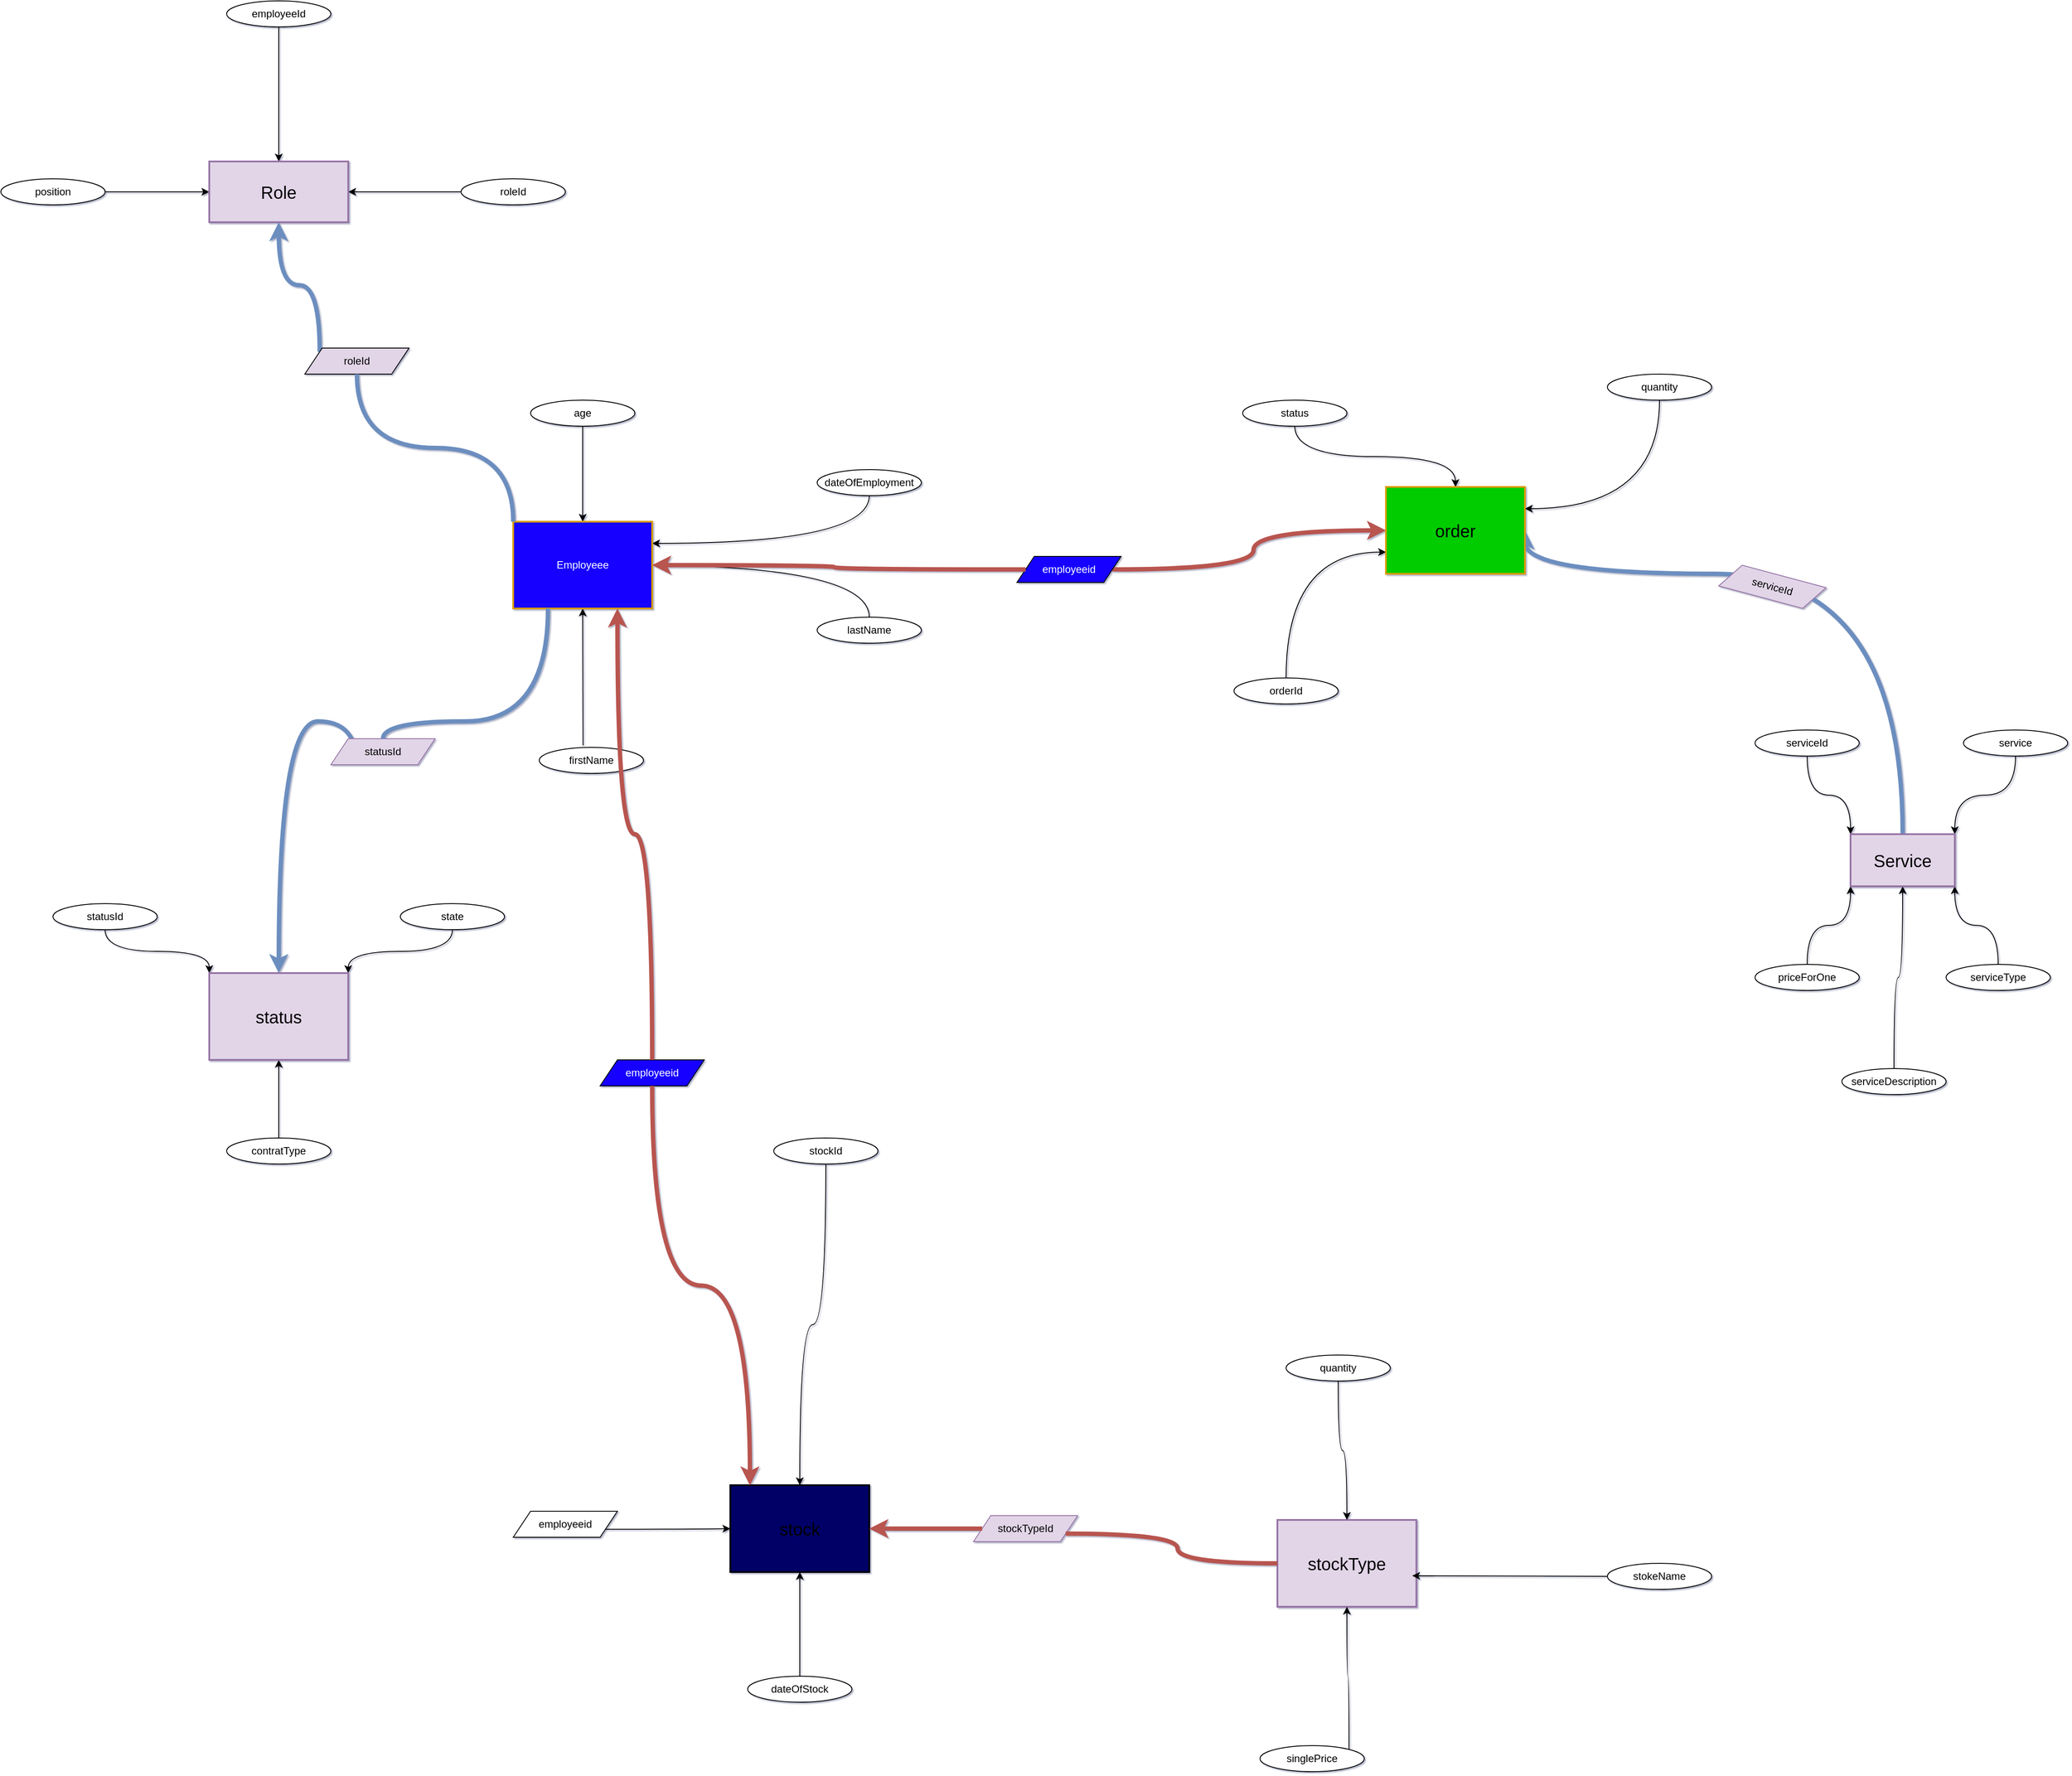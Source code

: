 <mxfile version="16.5.1" type="device"><diagram id="R2lEEEUBdFMjLlhIrx00" name="Page-1"><mxGraphModel dx="3816" dy="2954" grid="1" gridSize="10" guides="1" tooltips="1" connect="1" arrows="1" fold="1" page="1" pageScale="1" pageWidth="850" pageHeight="1100" math="0" shadow="1" extFonts="Permanent Marker^https://fonts.googleapis.com/css?family=Permanent+Marker"><root><mxCell id="0"/><mxCell id="1" parent="0"/><mxCell id="qoRsgtPhFqrDKHHrpMI9-13" style="edgeStyle=orthogonalEdgeStyle;rounded=0;orthogonalLoop=1;jettySize=auto;html=1;entryX=0.5;entryY=0;entryDx=0;entryDy=0;curved=1;startArrow=classic;startFill=1;endArrow=none;endFill=0;" parent="1" target="qoRsgtPhFqrDKHHrpMI9-11" edge="1"><mxGeometry relative="1" as="geometry"><mxPoint x="330.0" y="80.0" as="sourcePoint"/></mxGeometry></mxCell><mxCell id="qoRsgtPhFqrDKHHrpMI9-14" style="edgeStyle=orthogonalEdgeStyle;orthogonalLoop=1;jettySize=auto;html=1;entryX=0.42;entryY=-0.073;entryDx=0;entryDy=0;entryPerimeter=0;curved=1;startArrow=classic;startFill=1;endArrow=none;endFill=0;exitX=0.5;exitY=1;exitDx=0;exitDy=0;" parent="1" source="qoRsgtPhFqrDKHHrpMI9-35" target="qoRsgtPhFqrDKHHrpMI9-4" edge="1"><mxGeometry relative="1" as="geometry"><mxPoint x="270" y="120" as="sourcePoint"/></mxGeometry></mxCell><mxCell id="qoRsgtPhFqrDKHHrpMI9-16" style="edgeStyle=orthogonalEdgeStyle;orthogonalLoop=1;jettySize=auto;html=1;entryX=0.5;entryY=1;entryDx=0;entryDy=0;curved=1;startArrow=classic;startFill=1;endArrow=none;endFill=0;exitX=0.5;exitY=0;exitDx=0;exitDy=0;" parent="1" source="qoRsgtPhFqrDKHHrpMI9-35" target="qoRsgtPhFqrDKHHrpMI9-15" edge="1"><mxGeometry relative="1" as="geometry"><mxPoint x="270" y="40" as="sourcePoint"/></mxGeometry></mxCell><mxCell id="qoRsgtPhFqrDKHHrpMI9-18" style="edgeStyle=orthogonalEdgeStyle;orthogonalLoop=1;jettySize=auto;html=1;exitX=1;exitY=0.25;exitDx=0;exitDy=0;curved=1;startArrow=classic;startFill=1;endArrow=none;endFill=0;" parent="1" source="qoRsgtPhFqrDKHHrpMI9-35" target="qoRsgtPhFqrDKHHrpMI9-17" edge="1"><mxGeometry relative="1" as="geometry"><mxPoint x="330.0" y="40" as="sourcePoint"/></mxGeometry></mxCell><mxCell id="qoRsgtPhFqrDKHHrpMI9-4" value="firstName" style="ellipse;whiteSpace=wrap;html=1;fontFamily=Helvetica;fontSize=12;fontColor=rgb(0, 0, 0);align=center;strokeColor=rgb(0, 0, 0);fillColor=rgb(255, 255, 255);" parent="1" vertex="1"><mxGeometry x="220" y="290" width="120" height="30" as="geometry"/></mxCell><mxCell id="qoRsgtPhFqrDKHHrpMI9-11" value="lastName" style="ellipse;whiteSpace=wrap;html=1;fontFamily=Helvetica;fontSize=12;fontColor=rgb(0, 0, 0);align=center;strokeColor=rgb(0, 0, 0);fillColor=rgb(255, 255, 255);" parent="1" vertex="1"><mxGeometry x="540" y="140" width="120" height="30" as="geometry"/></mxCell><mxCell id="qoRsgtPhFqrDKHHrpMI9-15" value="age" style="ellipse;whiteSpace=wrap;html=1;fontFamily=Helvetica;fontSize=12;fontColor=rgb(0, 0, 0);align=center;strokeColor=rgb(0, 0, 0);fillColor=rgb(255, 255, 255);" parent="1" vertex="1"><mxGeometry x="210" y="-110" width="120" height="30" as="geometry"/></mxCell><mxCell id="qoRsgtPhFqrDKHHrpMI9-17" value="dateOfEmployment" style="ellipse;whiteSpace=wrap;html=1;fontFamily=Helvetica;fontSize=12;fontColor=rgb(0, 0, 0);align=center;strokeColor=rgb(0, 0, 0);fillColor=rgb(255, 255, 255);" parent="1" vertex="1"><mxGeometry x="540" y="-30" width="120" height="30" as="geometry"/></mxCell><mxCell id="qoRsgtPhFqrDKHHrpMI9-77" style="edgeStyle=orthogonalEdgeStyle;curved=1;orthogonalLoop=1;jettySize=auto;html=1;exitX=0.25;exitY=1;exitDx=0;exitDy=0;entryX=0.5;entryY=0;entryDx=0;entryDy=0;fontSize=20;strokeWidth=5;fillColor=#dae8fc;strokeColor=#6c8ebf;startArrow=none;" parent="1" source="qoRsgtPhFqrDKHHrpMI9-28" target="qoRsgtPhFqrDKHHrpMI9-67" edge="1"><mxGeometry relative="1" as="geometry"><Array as="points"><mxPoint x="-80" y="260"/></Array></mxGeometry></mxCell><mxCell id="qoRsgtPhFqrDKHHrpMI9-78" style="edgeStyle=orthogonalEdgeStyle;curved=1;orthogonalLoop=1;jettySize=auto;html=1;exitX=1;exitY=0.5;exitDx=0;exitDy=0;entryX=0;entryY=0.5;entryDx=0;entryDy=0;fontSize=20;strokeWidth=5;startArrow=none;startFill=1;fillColor=#f8cecc;strokeColor=#b85450;" parent="1" source="qoRsgtPhFqrDKHHrpMI9-40" target="qoRsgtPhFqrDKHHrpMI9-37" edge="1"><mxGeometry relative="1" as="geometry"/></mxCell><mxCell id="qoRsgtPhFqrDKHHrpMI9-79" style="edgeStyle=orthogonalEdgeStyle;curved=1;orthogonalLoop=1;jettySize=auto;html=1;exitX=0;exitY=0;exitDx=0;exitDy=0;entryX=0.5;entryY=1;entryDx=0;entryDy=0;fontSize=20;startArrow=none;startFill=0;strokeWidth=5;fillColor=#dae8fc;strokeColor=#6c8ebf;" parent="1" source="qoRsgtPhFqrDKHHrpMI9-19" target="qoRsgtPhFqrDKHHrpMI9-54" edge="1"><mxGeometry relative="1" as="geometry"/></mxCell><mxCell id="qoRsgtPhFqrDKHHrpMI9-35" value="Employeee" style="rounded=0;whiteSpace=wrap;html=1;sketch=0;strokeWidth=2;fillColor=#1900FF;strokeColor=#d79b00;fontColor=#FFFFFF;" parent="1" vertex="1"><mxGeometry x="190" y="30" width="160" height="100" as="geometry"/></mxCell><mxCell id="qoRsgtPhFqrDKHHrpMI9-45" style="edgeStyle=orthogonalEdgeStyle;curved=1;orthogonalLoop=1;jettySize=auto;html=1;exitX=0.5;exitY=0;exitDx=0;exitDy=0;entryX=0.5;entryY=1;entryDx=0;entryDy=0;fontSize=20;startArrow=classic;startFill=1;endArrow=none;endFill=0;" parent="1" source="qoRsgtPhFqrDKHHrpMI9-37" target="qoRsgtPhFqrDKHHrpMI9-43" edge="1"><mxGeometry relative="1" as="geometry"/></mxCell><mxCell id="qoRsgtPhFqrDKHHrpMI9-50" style="edgeStyle=orthogonalEdgeStyle;curved=1;orthogonalLoop=1;jettySize=auto;html=1;exitX=0;exitY=0.75;exitDx=0;exitDy=0;entryX=0.5;entryY=0;entryDx=0;entryDy=0;fontSize=20;startArrow=classic;startFill=1;endArrow=none;endFill=0;" parent="1" source="qoRsgtPhFqrDKHHrpMI9-37" target="qoRsgtPhFqrDKHHrpMI9-39" edge="1"><mxGeometry relative="1" as="geometry"/></mxCell><mxCell id="qoRsgtPhFqrDKHHrpMI9-52" style="edgeStyle=orthogonalEdgeStyle;curved=1;orthogonalLoop=1;jettySize=auto;html=1;exitX=1;exitY=0.25;exitDx=0;exitDy=0;entryX=0.5;entryY=1;entryDx=0;entryDy=0;fontSize=20;startArrow=classic;startFill=1;endArrow=none;endFill=0;" parent="1" source="qoRsgtPhFqrDKHHrpMI9-37" target="qoRsgtPhFqrDKHHrpMI9-42" edge="1"><mxGeometry relative="1" as="geometry"/></mxCell><mxCell id="b4JqlEsssLzP_XyscIdn-17" style="edgeStyle=orthogonalEdgeStyle;curved=1;rounded=0;orthogonalLoop=1;jettySize=auto;html=1;exitX=1;exitY=0.5;exitDx=0;exitDy=0;fontSize=20;fontColor=#000000;strokeWidth=5;fillColor=#dae8fc;strokeColor=#6c8ebf;startArrow=classic;startFill=1;endArrow=none;endFill=0;" parent="1" source="qoRsgtPhFqrDKHHrpMI9-37" target="b4JqlEsssLzP_XyscIdn-4" edge="1"><mxGeometry relative="1" as="geometry"><Array as="points"><mxPoint x="1355" y="90"/><mxPoint x="1790" y="90"/></Array></mxGeometry></mxCell><mxCell id="qoRsgtPhFqrDKHHrpMI9-37" value="&lt;font style=&quot;font-size: 20px&quot;&gt;order&lt;/font&gt;" style="rounded=0;whiteSpace=wrap;html=1;sketch=0;strokeWidth=2;fillColor=#00CC00;strokeColor=#d79b00;glass=0;" parent="1" vertex="1"><mxGeometry x="1195" y="-10" width="160" height="100" as="geometry"/></mxCell><mxCell id="qoRsgtPhFqrDKHHrpMI9-39" value="orderId" style="ellipse;whiteSpace=wrap;html=1;fontFamily=Helvetica;fontSize=12;fontColor=rgb(0, 0, 0);align=center;strokeColor=rgb(0, 0, 0);fillColor=rgb(255, 255, 255);" parent="1" vertex="1"><mxGeometry x="1020" y="210" width="120" height="30" as="geometry"/></mxCell><mxCell id="qoRsgtPhFqrDKHHrpMI9-41" value="serviceId" style="shape=parallelogram;perimeter=parallelogramPerimeter;whiteSpace=wrap;html=1;fixedSize=1;fontFamily=Helvetica;fontSize=12;align=center;strokeColor=#9673a6;fillColor=#e1d5e7;rotation=15;" parent="1" vertex="1"><mxGeometry x="1580" y="90" width="120" height="30" as="geometry"/></mxCell><mxCell id="qoRsgtPhFqrDKHHrpMI9-42" value="quantity" style="ellipse;whiteSpace=wrap;html=1;fontFamily=Helvetica;fontSize=12;fontColor=rgb(0, 0, 0);align=center;strokeColor=rgb(0, 0, 0);fillColor=rgb(255, 255, 255);" parent="1" vertex="1"><mxGeometry x="1450" y="-140" width="120" height="30" as="geometry"/></mxCell><mxCell id="qoRsgtPhFqrDKHHrpMI9-43" value="status" style="ellipse;whiteSpace=wrap;html=1;fontFamily=Helvetica;fontSize=12;fontColor=rgb(0, 0, 0);align=center;strokeColor=rgb(0, 0, 0);fillColor=rgb(255, 255, 255);" parent="1" vertex="1"><mxGeometry x="1030" y="-110" width="120" height="30" as="geometry"/></mxCell><mxCell id="qoRsgtPhFqrDKHHrpMI9-59" style="edgeStyle=orthogonalEdgeStyle;curved=1;orthogonalLoop=1;jettySize=auto;html=1;exitX=0;exitY=0.5;exitDx=0;exitDy=0;entryX=1;entryY=0.5;entryDx=0;entryDy=0;fontSize=20;endArrow=none;endFill=0;startArrow=classic;startFill=1;" parent="1" source="qoRsgtPhFqrDKHHrpMI9-54" target="qoRsgtPhFqrDKHHrpMI9-56" edge="1"><mxGeometry relative="1" as="geometry"/></mxCell><mxCell id="qoRsgtPhFqrDKHHrpMI9-60" style="edgeStyle=orthogonalEdgeStyle;curved=1;orthogonalLoop=1;jettySize=auto;html=1;exitX=1;exitY=0.5;exitDx=0;exitDy=0;fontSize=20;endArrow=none;endFill=0;startArrow=classic;startFill=1;" parent="1" source="qoRsgtPhFqrDKHHrpMI9-54" target="qoRsgtPhFqrDKHHrpMI9-55" edge="1"><mxGeometry relative="1" as="geometry"/></mxCell><mxCell id="qoRsgtPhFqrDKHHrpMI9-62" style="edgeStyle=orthogonalEdgeStyle;curved=1;orthogonalLoop=1;jettySize=auto;html=1;exitX=0.5;exitY=0;exitDx=0;exitDy=0;fontSize=20;endArrow=none;endFill=0;startArrow=classic;startFill=1;" parent="1" source="qoRsgtPhFqrDKHHrpMI9-54" target="qoRsgtPhFqrDKHHrpMI9-61" edge="1"><mxGeometry relative="1" as="geometry"/></mxCell><mxCell id="qoRsgtPhFqrDKHHrpMI9-54" value="&lt;span style=&quot;font-size: 20px&quot;&gt;Role&lt;/span&gt;" style="rounded=0;whiteSpace=wrap;html=1;sketch=0;strokeWidth=2;fillColor=#E1D5E7;strokeColor=#9673a6;glass=0;" parent="1" vertex="1"><mxGeometry x="-160" y="-385" width="160" height="70" as="geometry"/></mxCell><mxCell id="qoRsgtPhFqrDKHHrpMI9-55" value="roleId" style="ellipse;whiteSpace=wrap;html=1;fontFamily=Helvetica;fontSize=12;fontColor=rgb(0, 0, 0);align=center;strokeColor=rgb(0, 0, 0);fillColor=rgb(255, 255, 255);" parent="1" vertex="1"><mxGeometry x="130" y="-365" width="120" height="30" as="geometry"/></mxCell><mxCell id="qoRsgtPhFqrDKHHrpMI9-56" value="position" style="ellipse;whiteSpace=wrap;html=1;fontFamily=Helvetica;fontSize=12;fontColor=rgb(0, 0, 0);align=center;strokeColor=rgb(0, 0, 0);fillColor=rgb(255, 255, 255);" parent="1" vertex="1"><mxGeometry x="-400" y="-365" width="120" height="30" as="geometry"/></mxCell><mxCell id="qoRsgtPhFqrDKHHrpMI9-61" value="employeeId" style="ellipse;whiteSpace=wrap;html=1;fontFamily=Helvetica;fontSize=12;fontColor=rgb(0, 0, 0);align=center;strokeColor=rgb(0, 0, 0);fillColor=rgb(255, 255, 255);" parent="1" vertex="1"><mxGeometry x="-140" y="-570" width="120" height="30" as="geometry"/></mxCell><mxCell id="qoRsgtPhFqrDKHHrpMI9-73" style="edgeStyle=orthogonalEdgeStyle;curved=1;orthogonalLoop=1;jettySize=auto;html=1;exitX=1;exitY=0;exitDx=0;exitDy=0;entryX=0.5;entryY=1;entryDx=0;entryDy=0;fontSize=20;strokeWidth=1;endArrow=none;endFill=0;startArrow=classic;startFill=1;" parent="1" source="qoRsgtPhFqrDKHHrpMI9-67" target="qoRsgtPhFqrDKHHrpMI9-69" edge="1"><mxGeometry relative="1" as="geometry"/></mxCell><mxCell id="qoRsgtPhFqrDKHHrpMI9-75" style="edgeStyle=orthogonalEdgeStyle;curved=1;orthogonalLoop=1;jettySize=auto;html=1;exitX=0;exitY=0;exitDx=0;exitDy=0;entryX=0.5;entryY=1;entryDx=0;entryDy=0;fontSize=20;strokeWidth=1;endArrow=none;endFill=0;startArrow=classic;startFill=1;" parent="1" source="qoRsgtPhFqrDKHHrpMI9-67" target="qoRsgtPhFqrDKHHrpMI9-68" edge="1"><mxGeometry relative="1" as="geometry"/></mxCell><mxCell id="qoRsgtPhFqrDKHHrpMI9-76" style="edgeStyle=orthogonalEdgeStyle;curved=1;orthogonalLoop=1;jettySize=auto;html=1;exitX=0.5;exitY=1;exitDx=0;exitDy=0;entryX=0.5;entryY=0;entryDx=0;entryDy=0;fontSize=20;strokeWidth=1;endArrow=none;endFill=0;startArrow=classic;startFill=1;" parent="1" source="qoRsgtPhFqrDKHHrpMI9-67" target="qoRsgtPhFqrDKHHrpMI9-70" edge="1"><mxGeometry relative="1" as="geometry"/></mxCell><mxCell id="qoRsgtPhFqrDKHHrpMI9-67" value="&lt;span style=&quot;font-size: 20px&quot;&gt;status&lt;/span&gt;" style="rounded=0;whiteSpace=wrap;html=1;sketch=0;strokeWidth=2;fillColor=#e1d5e7;strokeColor=#9673a6;glass=0;" parent="1" vertex="1"><mxGeometry x="-160" y="550" width="160" height="100" as="geometry"/></mxCell><mxCell id="qoRsgtPhFqrDKHHrpMI9-68" value="statusId" style="ellipse;whiteSpace=wrap;html=1;fontFamily=Helvetica;fontSize=12;fontColor=rgb(0, 0, 0);align=center;strokeColor=rgb(0, 0, 0);fillColor=rgb(255, 255, 255);" parent="1" vertex="1"><mxGeometry x="-340" y="470" width="120" height="30" as="geometry"/></mxCell><mxCell id="qoRsgtPhFqrDKHHrpMI9-69" value="state" style="ellipse;whiteSpace=wrap;html=1;fontFamily=Helvetica;fontSize=12;fontColor=rgb(0, 0, 0);align=center;strokeColor=rgb(0, 0, 0);fillColor=rgb(255, 255, 255);" parent="1" vertex="1"><mxGeometry x="60" y="470" width="120" height="30" as="geometry"/></mxCell><mxCell id="qoRsgtPhFqrDKHHrpMI9-70" value="contratType" style="ellipse;whiteSpace=wrap;html=1;fontFamily=Helvetica;fontSize=12;fontColor=rgb(0, 0, 0);align=center;strokeColor=rgb(0, 0, 0);fillColor=rgb(255, 255, 255);" parent="1" vertex="1"><mxGeometry x="-140" y="740" width="120" height="30" as="geometry"/></mxCell><mxCell id="b4JqlEsssLzP_XyscIdn-10" style="edgeStyle=orthogonalEdgeStyle;rounded=0;orthogonalLoop=1;jettySize=auto;html=1;exitX=1;exitY=0;exitDx=0;exitDy=0;entryX=0.5;entryY=1;entryDx=0;entryDy=0;fontSize=20;fontColor=#000000;curved=1;startArrow=classic;startFill=1;endArrow=none;endFill=0;" parent="1" source="b4JqlEsssLzP_XyscIdn-4" target="b4JqlEsssLzP_XyscIdn-6" edge="1"><mxGeometry relative="1" as="geometry"/></mxCell><mxCell id="b4JqlEsssLzP_XyscIdn-11" style="edgeStyle=orthogonalEdgeStyle;curved=1;rounded=0;orthogonalLoop=1;jettySize=auto;html=1;exitX=0;exitY=0;exitDx=0;exitDy=0;entryX=0.5;entryY=1;entryDx=0;entryDy=0;fontSize=20;fontColor=#000000;startArrow=classic;startFill=1;endArrow=none;endFill=0;" parent="1" source="b4JqlEsssLzP_XyscIdn-4" target="b4JqlEsssLzP_XyscIdn-5" edge="1"><mxGeometry relative="1" as="geometry"/></mxCell><mxCell id="b4JqlEsssLzP_XyscIdn-12" style="edgeStyle=orthogonalEdgeStyle;curved=1;rounded=0;orthogonalLoop=1;jettySize=auto;html=1;exitX=1;exitY=1;exitDx=0;exitDy=0;fontSize=20;fontColor=#000000;startArrow=classic;startFill=1;endArrow=none;endFill=0;" parent="1" source="b4JqlEsssLzP_XyscIdn-4" target="b4JqlEsssLzP_XyscIdn-7" edge="1"><mxGeometry relative="1" as="geometry"/></mxCell><mxCell id="b4JqlEsssLzP_XyscIdn-13" style="edgeStyle=orthogonalEdgeStyle;curved=1;rounded=0;orthogonalLoop=1;jettySize=auto;html=1;exitX=0;exitY=1;exitDx=0;exitDy=0;entryX=0.5;entryY=0;entryDx=0;entryDy=0;fontSize=20;fontColor=#000000;startArrow=classic;startFill=1;endArrow=none;endFill=0;" parent="1" source="b4JqlEsssLzP_XyscIdn-4" target="b4JqlEsssLzP_XyscIdn-8" edge="1"><mxGeometry relative="1" as="geometry"/></mxCell><mxCell id="b4JqlEsssLzP_XyscIdn-21" style="edgeStyle=orthogonalEdgeStyle;curved=1;rounded=0;orthogonalLoop=1;jettySize=auto;html=1;exitX=0.5;exitY=1;exitDx=0;exitDy=0;entryX=0.5;entryY=0;entryDx=0;entryDy=0;fontSize=20;fontColor=#000000;startArrow=classic;startFill=1;endArrow=none;endFill=0;strokeWidth=1;" parent="1" source="b4JqlEsssLzP_XyscIdn-4" target="b4JqlEsssLzP_XyscIdn-14" edge="1"><mxGeometry relative="1" as="geometry"/></mxCell><mxCell id="b4JqlEsssLzP_XyscIdn-4" value="&lt;font style=&quot;font-size: 20px&quot;&gt;Service&lt;/font&gt;" style="rounded=0;whiteSpace=wrap;html=1;sketch=0;strokeWidth=2;fillColor=#e1d5e7;strokeColor=#9673a6;" parent="1" vertex="1"><mxGeometry x="1730" y="390" width="120" height="60" as="geometry"/></mxCell><mxCell id="b4JqlEsssLzP_XyscIdn-5" value="serviceId" style="ellipse;whiteSpace=wrap;html=1;fontFamily=Helvetica;fontSize=12;fontColor=rgb(0, 0, 0);align=center;strokeColor=rgb(0, 0, 0);fillColor=rgb(255, 255, 255);" parent="1" vertex="1"><mxGeometry x="1620" y="270" width="120" height="30" as="geometry"/></mxCell><mxCell id="b4JqlEsssLzP_XyscIdn-6" value="service" style="ellipse;whiteSpace=wrap;html=1;fontFamily=Helvetica;fontSize=12;fontColor=rgb(0, 0, 0);align=center;strokeColor=rgb(0, 0, 0);fillColor=rgb(255, 255, 255);" parent="1" vertex="1"><mxGeometry x="1860" y="270" width="120" height="30" as="geometry"/></mxCell><mxCell id="b4JqlEsssLzP_XyscIdn-7" value="serviceType" style="ellipse;whiteSpace=wrap;html=1;fontFamily=Helvetica;fontSize=12;fontColor=rgb(0, 0, 0);align=center;strokeColor=rgb(0, 0, 0);fillColor=rgb(255, 255, 255);" parent="1" vertex="1"><mxGeometry x="1840" y="540" width="120" height="30" as="geometry"/></mxCell><mxCell id="b4JqlEsssLzP_XyscIdn-8" value="priceForOne" style="ellipse;whiteSpace=wrap;html=1;fontFamily=Helvetica;fontSize=12;fontColor=rgb(0, 0, 0);align=center;strokeColor=rgb(0, 0, 0);fillColor=rgb(255, 255, 255);" parent="1" vertex="1"><mxGeometry x="1620" y="540" width="120" height="30" as="geometry"/></mxCell><mxCell id="b4JqlEsssLzP_XyscIdn-14" value="serviceDescription" style="ellipse;whiteSpace=wrap;html=1;fontFamily=Helvetica;fontSize=12;fontColor=rgb(0, 0, 0);align=center;strokeColor=rgb(0, 0, 0);fillColor=rgb(255, 255, 255);" parent="1" vertex="1"><mxGeometry x="1720" y="660" width="120" height="30" as="geometry"/></mxCell><mxCell id="SezCue4aQFcOTWz5LUHc-1" value="&lt;span style=&quot;font-size: 20px&quot;&gt;stock&lt;/span&gt;" style="rounded=0;whiteSpace=wrap;html=1;sketch=0;strokeWidth=2;fillColor=#000066;strokeColor=#000408;glass=0;" vertex="1" parent="1"><mxGeometry x="440" y="1140" width="160" height="100" as="geometry"/></mxCell><mxCell id="SezCue4aQFcOTWz5LUHc-9" style="edgeStyle=orthogonalEdgeStyle;curved=1;rounded=0;orthogonalLoop=1;jettySize=auto;html=1;exitX=0.5;exitY=1;exitDx=0;exitDy=0;entryX=0.5;entryY=0;entryDx=0;entryDy=0;" edge="1" parent="1" source="SezCue4aQFcOTWz5LUHc-2" target="SezCue4aQFcOTWz5LUHc-1"><mxGeometry relative="1" as="geometry"/></mxCell><mxCell id="SezCue4aQFcOTWz5LUHc-2" value="stockId" style="ellipse;whiteSpace=wrap;html=1;fontFamily=Helvetica;fontSize=12;fontColor=rgb(0, 0, 0);align=center;strokeColor=rgb(0, 0, 0);fillColor=rgb(255, 255, 255);" vertex="1" parent="1"><mxGeometry x="490" y="740" width="120" height="30" as="geometry"/></mxCell><mxCell id="SezCue4aQFcOTWz5LUHc-4" value="stockTypeId" style="shape=parallelogram;perimeter=parallelogramPerimeter;whiteSpace=wrap;html=1;fixedSize=1;fontFamily=Helvetica;fontSize=12;align=center;strokeColor=#9673a6;fillColor=#e1d5e7;" vertex="1" parent="1"><mxGeometry x="720" y="1175" width="120" height="30" as="geometry"/></mxCell><mxCell id="SezCue4aQFcOTWz5LUHc-8" style="edgeStyle=orthogonalEdgeStyle;curved=1;rounded=0;orthogonalLoop=1;jettySize=auto;html=1;entryX=0.5;entryY=1;entryDx=0;entryDy=0;" edge="1" parent="1" source="SezCue4aQFcOTWz5LUHc-7" target="SezCue4aQFcOTWz5LUHc-1"><mxGeometry relative="1" as="geometry"/></mxCell><mxCell id="SezCue4aQFcOTWz5LUHc-7" value="dateOfStock" style="ellipse;whiteSpace=wrap;html=1;fontFamily=Helvetica;fontSize=12;fontColor=rgb(0, 0, 0);align=center;strokeColor=rgb(0, 0, 0);fillColor=rgb(255, 255, 255);" vertex="1" parent="1"><mxGeometry x="460" y="1360" width="120" height="30" as="geometry"/></mxCell><mxCell id="SezCue4aQFcOTWz5LUHc-13" style="edgeStyle=orthogonalEdgeStyle;curved=1;rounded=0;orthogonalLoop=1;jettySize=auto;html=1;exitX=1;exitY=0.75;exitDx=0;exitDy=0;entryX=0;entryY=0.5;entryDx=0;entryDy=0;" edge="1" parent="1" source="SezCue4aQFcOTWz5LUHc-12" target="SezCue4aQFcOTWz5LUHc-1"><mxGeometry relative="1" as="geometry"/></mxCell><mxCell id="SezCue4aQFcOTWz5LUHc-12" value="employeeid" style="shape=parallelogram;perimeter=parallelogramPerimeter;whiteSpace=wrap;html=1;fixedSize=1;fontFamily=Helvetica;fontSize=12;fontColor=rgb(0, 0, 0);align=center;strokeColor=rgb(0, 0, 0);fillColor=rgb(255, 255, 255);" vertex="1" parent="1"><mxGeometry x="190" y="1170" width="120" height="30" as="geometry"/></mxCell><mxCell id="SezCue4aQFcOTWz5LUHc-14" value="&lt;span style=&quot;font-size: 20px&quot;&gt;stockType&lt;br&gt;&lt;/span&gt;" style="rounded=0;whiteSpace=wrap;html=1;sketch=0;strokeWidth=2;fillColor=#e1d5e7;strokeColor=#9673a6;glass=0;" vertex="1" parent="1"><mxGeometry x="1070" y="1180" width="160" height="100" as="geometry"/></mxCell><mxCell id="SezCue4aQFcOTWz5LUHc-20" style="edgeStyle=orthogonalEdgeStyle;curved=1;rounded=0;orthogonalLoop=1;jettySize=auto;html=1;exitX=0;exitY=0.5;exitDx=0;exitDy=0;entryX=0.97;entryY=0.643;entryDx=0;entryDy=0;entryPerimeter=0;" edge="1" parent="1" source="SezCue4aQFcOTWz5LUHc-17" target="SezCue4aQFcOTWz5LUHc-14"><mxGeometry relative="1" as="geometry"/></mxCell><mxCell id="SezCue4aQFcOTWz5LUHc-17" value="stokeName" style="ellipse;whiteSpace=wrap;html=1;fontFamily=Helvetica;fontSize=12;fontColor=rgb(0, 0, 0);align=center;strokeColor=rgb(0, 0, 0);fillColor=rgb(255, 255, 255);" vertex="1" parent="1"><mxGeometry x="1450" y="1230" width="120" height="30" as="geometry"/></mxCell><mxCell id="SezCue4aQFcOTWz5LUHc-22" style="edgeStyle=orthogonalEdgeStyle;curved=1;rounded=0;orthogonalLoop=1;jettySize=auto;html=1;exitX=0.5;exitY=1;exitDx=0;exitDy=0;" edge="1" parent="1" source="SezCue4aQFcOTWz5LUHc-18" target="SezCue4aQFcOTWz5LUHc-14"><mxGeometry relative="1" as="geometry"/></mxCell><mxCell id="SezCue4aQFcOTWz5LUHc-18" value="quantity" style="ellipse;whiteSpace=wrap;html=1;fontFamily=Helvetica;fontSize=12;fontColor=rgb(0, 0, 0);align=center;strokeColor=rgb(0, 0, 0);fillColor=rgb(255, 255, 255);" vertex="1" parent="1"><mxGeometry x="1080" y="990" width="120" height="30" as="geometry"/></mxCell><mxCell id="SezCue4aQFcOTWz5LUHc-21" style="edgeStyle=orthogonalEdgeStyle;curved=1;rounded=0;orthogonalLoop=1;jettySize=auto;html=1;exitX=1;exitY=0;exitDx=0;exitDy=0;" edge="1" parent="1" source="SezCue4aQFcOTWz5LUHc-19" target="SezCue4aQFcOTWz5LUHc-14"><mxGeometry relative="1" as="geometry"/></mxCell><mxCell id="SezCue4aQFcOTWz5LUHc-19" value="singlePrice" style="ellipse;whiteSpace=wrap;html=1;fontFamily=Helvetica;fontSize=12;fontColor=rgb(0, 0, 0);align=center;strokeColor=rgb(0, 0, 0);fillColor=rgb(255, 255, 255);" vertex="1" parent="1"><mxGeometry x="1050" y="1440" width="120" height="30" as="geometry"/></mxCell><mxCell id="qoRsgtPhFqrDKHHrpMI9-19" value="roleId" style="shape=parallelogram;perimeter=parallelogramPerimeter;whiteSpace=wrap;html=1;fixedSize=1;fontFamily=Helvetica;fontSize=12;fontColor=rgb(0, 0, 0);align=center;strokeColor=rgb(0, 0, 0);fillColor=#E1D5E7;" parent="1" vertex="1"><mxGeometry x="-50" y="-170" width="120" height="30" as="geometry"/></mxCell><mxCell id="SezCue4aQFcOTWz5LUHc-23" value="" style="edgeStyle=orthogonalEdgeStyle;curved=1;orthogonalLoop=1;jettySize=auto;html=1;exitX=0;exitY=0;exitDx=0;exitDy=0;entryX=0.5;entryY=1;entryDx=0;entryDy=0;fontSize=20;startArrow=none;startFill=0;strokeWidth=5;fillColor=#dae8fc;strokeColor=#6c8ebf;endArrow=none;" edge="1" parent="1" source="qoRsgtPhFqrDKHHrpMI9-35" target="qoRsgtPhFqrDKHHrpMI9-19"><mxGeometry relative="1" as="geometry"><mxPoint x="190" y="30" as="sourcePoint"/><mxPoint x="-80" y="-315.0" as="targetPoint"/></mxGeometry></mxCell><mxCell id="qoRsgtPhFqrDKHHrpMI9-40" value="employeeid" style="shape=parallelogram;perimeter=parallelogramPerimeter;whiteSpace=wrap;html=1;fixedSize=1;fontFamily=Helvetica;fontSize=12;fontColor=#FFFFFF;align=center;strokeColor=rgb(0, 0, 0);fillColor=#1900FF;" parent="1" vertex="1"><mxGeometry x="770" y="70" width="120" height="30" as="geometry"/></mxCell><mxCell id="SezCue4aQFcOTWz5LUHc-24" value="" style="edgeStyle=orthogonalEdgeStyle;curved=1;orthogonalLoop=1;jettySize=auto;html=1;exitX=1;exitY=0.5;exitDx=0;exitDy=0;entryX=0;entryY=0.5;entryDx=0;entryDy=0;fontSize=20;strokeWidth=5;startArrow=classic;startFill=1;fillColor=#f8cecc;strokeColor=#b85450;endArrow=none;" edge="1" parent="1" source="qoRsgtPhFqrDKHHrpMI9-35" target="qoRsgtPhFqrDKHHrpMI9-40"><mxGeometry relative="1" as="geometry"><mxPoint x="350" y="80" as="sourcePoint"/><mxPoint x="1195" y="40" as="targetPoint"/></mxGeometry></mxCell><mxCell id="qoRsgtPhFqrDKHHrpMI9-28" value="statusId" style="shape=parallelogram;perimeter=parallelogramPerimeter;whiteSpace=wrap;html=1;fixedSize=1;fontFamily=Helvetica;fontSize=12;align=center;strokeColor=#9673a6;fillColor=#e1d5e7;" parent="1" vertex="1"><mxGeometry x="-20" y="280" width="120" height="30" as="geometry"/></mxCell><mxCell id="SezCue4aQFcOTWz5LUHc-28" value="" style="edgeStyle=orthogonalEdgeStyle;curved=1;orthogonalLoop=1;jettySize=auto;html=1;exitX=0.25;exitY=1;exitDx=0;exitDy=0;entryX=0.5;entryY=0;entryDx=0;entryDy=0;fontSize=20;strokeWidth=5;fillColor=#dae8fc;strokeColor=#6c8ebf;endArrow=none;" edge="1" parent="1" source="qoRsgtPhFqrDKHHrpMI9-35" target="qoRsgtPhFqrDKHHrpMI9-28"><mxGeometry relative="1" as="geometry"><Array as="points"><mxPoint x="230" y="260"/></Array><mxPoint x="230" y="130" as="sourcePoint"/><mxPoint x="-80" y="550" as="targetPoint"/></mxGeometry></mxCell><mxCell id="SezCue4aQFcOTWz5LUHc-29" value="employeeid" style="shape=parallelogram;perimeter=parallelogramPerimeter;whiteSpace=wrap;html=1;fixedSize=1;fontFamily=Helvetica;fontSize=12;fontColor=#FFFFFF;align=center;strokeColor=rgb(0, 0, 0);fillColor=#1900FF;" vertex="1" parent="1"><mxGeometry x="290" y="650" width="120" height="30" as="geometry"/></mxCell><mxCell id="SezCue4aQFcOTWz5LUHc-30" value="" style="edgeStyle=orthogonalEdgeStyle;curved=1;orthogonalLoop=1;jettySize=auto;html=1;exitX=0.75;exitY=1;exitDx=0;exitDy=0;entryX=0.5;entryY=0;entryDx=0;entryDy=0;fontSize=20;strokeWidth=5;startArrow=classic;startFill=1;fillColor=#f8cecc;strokeColor=#b85450;endArrow=none;" edge="1" parent="1" source="qoRsgtPhFqrDKHHrpMI9-35" target="SezCue4aQFcOTWz5LUHc-29"><mxGeometry relative="1" as="geometry"><mxPoint x="260" y="604.94" as="sourcePoint"/><mxPoint x="690" y="609.94" as="targetPoint"/></mxGeometry></mxCell><mxCell id="SezCue4aQFcOTWz5LUHc-31" value="" style="edgeStyle=orthogonalEdgeStyle;curved=1;orthogonalLoop=1;jettySize=auto;html=1;exitX=0.141;exitY=0.002;exitDx=0;exitDy=0;fontSize=20;strokeWidth=5;startArrow=classic;startFill=1;fillColor=#f8cecc;strokeColor=#b85450;endArrow=none;exitPerimeter=0;entryX=0.5;entryY=1;entryDx=0;entryDy=0;" edge="1" parent="1" source="SezCue4aQFcOTWz5LUHc-1" target="SezCue4aQFcOTWz5LUHc-29"><mxGeometry relative="1" as="geometry"><mxPoint x="520" y="280" as="sourcePoint"/><mxPoint x="450" y="850" as="targetPoint"/></mxGeometry></mxCell><mxCell id="SezCue4aQFcOTWz5LUHc-33" value="" style="edgeStyle=orthogonalEdgeStyle;curved=1;orthogonalLoop=1;jettySize=auto;html=1;fontSize=20;strokeWidth=5;startArrow=none;startFill=0;fillColor=#f8cecc;strokeColor=#b85450;endArrow=none;entryX=1;entryY=0.75;entryDx=0;entryDy=0;endFill=0;" edge="1" parent="1" source="SezCue4aQFcOTWz5LUHc-14" target="SezCue4aQFcOTWz5LUHc-4"><mxGeometry relative="1" as="geometry"><mxPoint x="922.56" y="1120.2" as="sourcePoint"/><mxPoint x="810" y="660" as="targetPoint"/></mxGeometry></mxCell><mxCell id="SezCue4aQFcOTWz5LUHc-34" value="" style="edgeStyle=orthogonalEdgeStyle;curved=1;orthogonalLoop=1;jettySize=auto;html=1;exitX=1;exitY=0.5;exitDx=0;exitDy=0;fontSize=20;strokeWidth=5;startArrow=classic;startFill=1;fillColor=#f8cecc;strokeColor=#b85450;endArrow=none;entryX=0;entryY=0.5;entryDx=0;entryDy=0;" edge="1" parent="1" source="SezCue4aQFcOTWz5LUHc-1" target="SezCue4aQFcOTWz5LUHc-4"><mxGeometry relative="1" as="geometry"><mxPoint x="482.56" y="1160.2" as="sourcePoint"/><mxPoint x="370" y="700" as="targetPoint"/></mxGeometry></mxCell></root></mxGraphModel></diagram></mxfile>